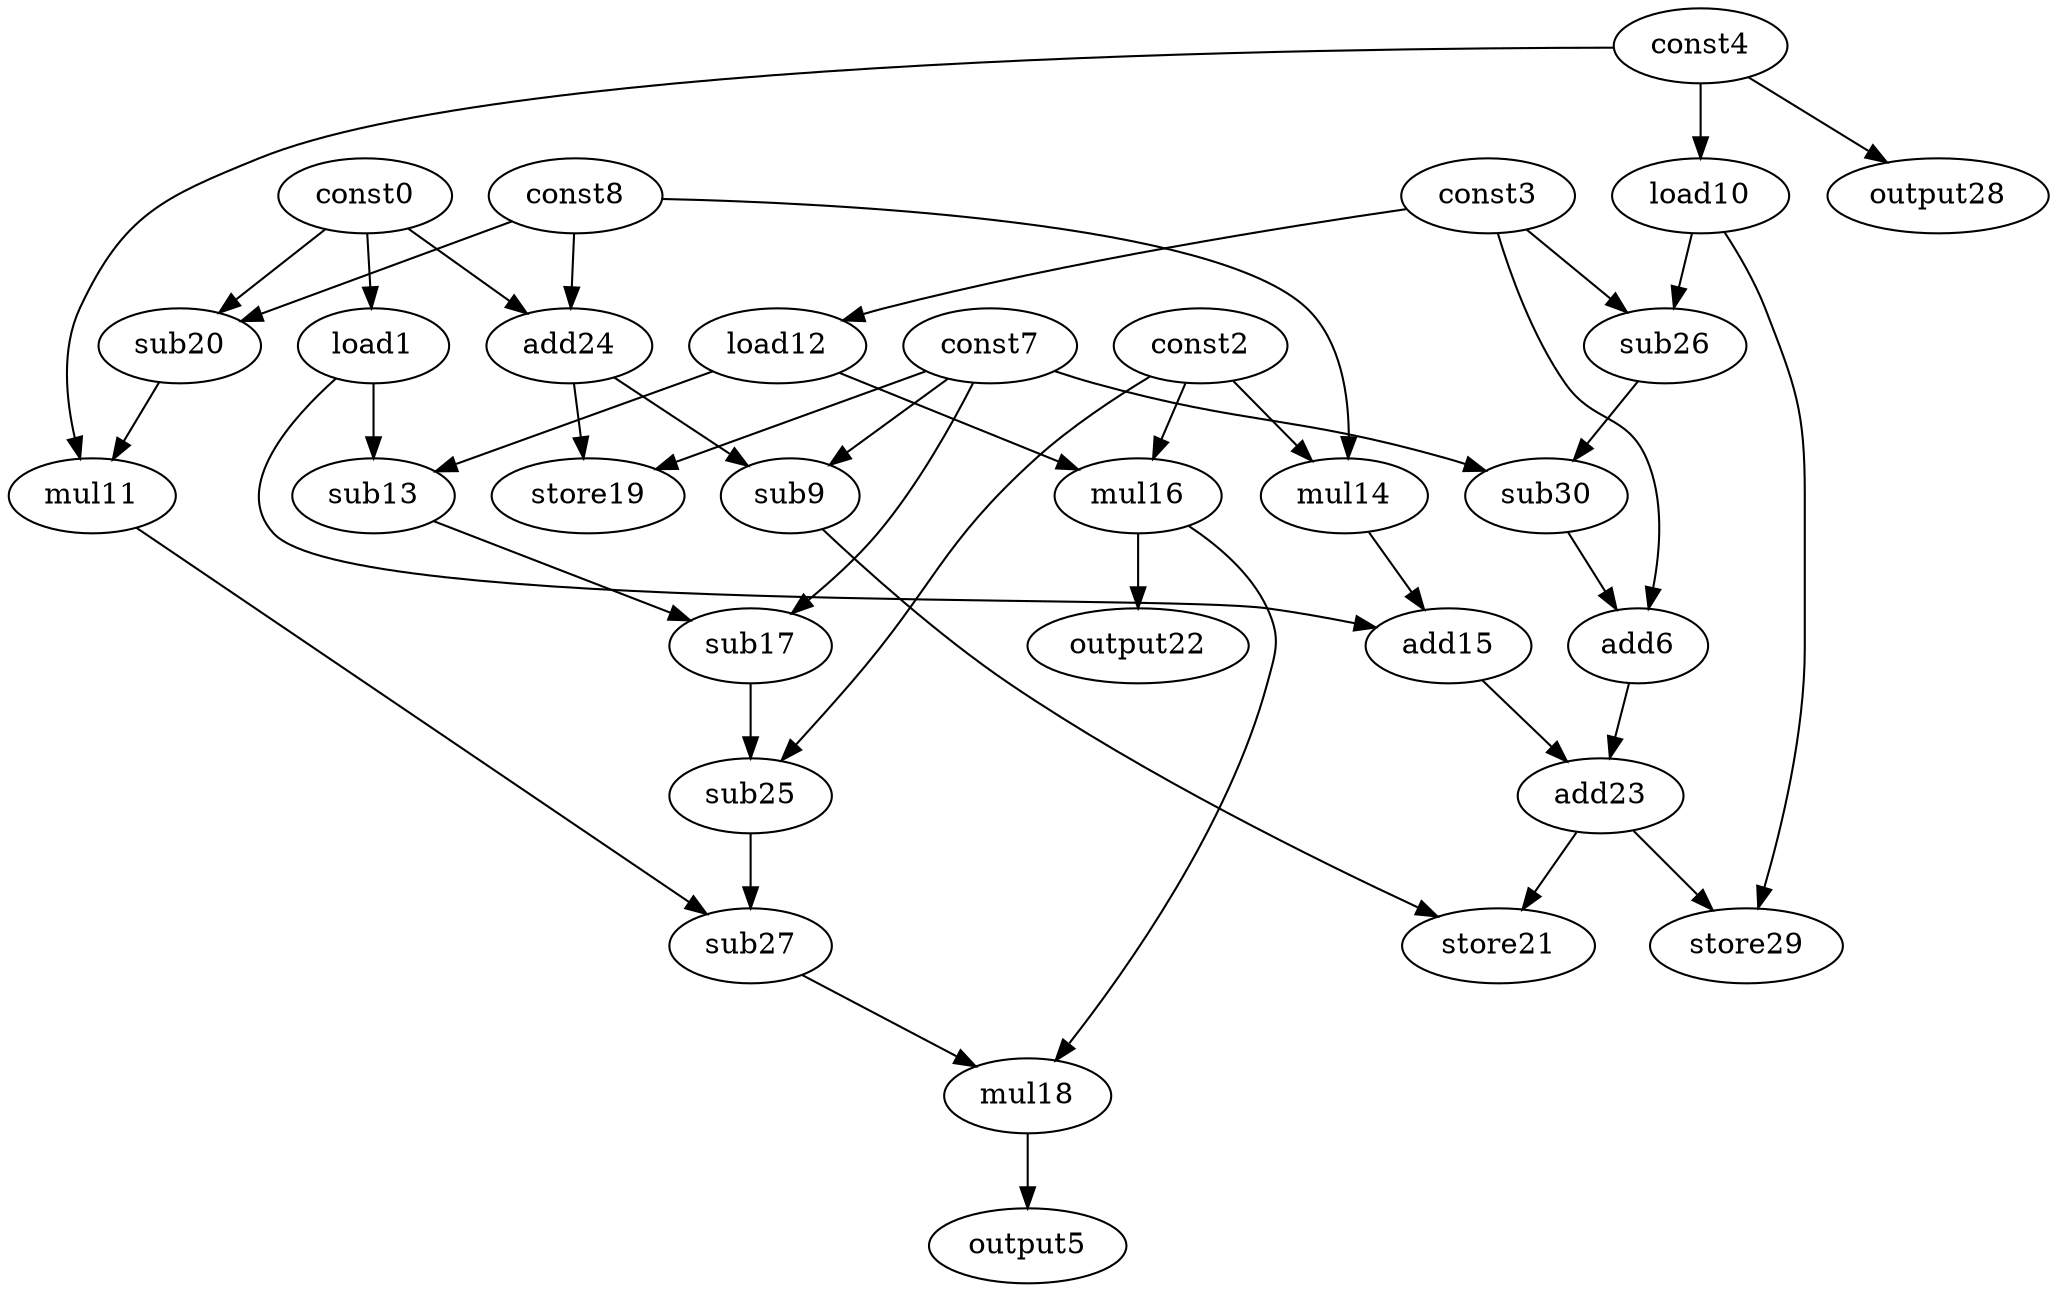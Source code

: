 digraph G { 
const0[opcode=const]; 
load1[opcode=load]; 
const2[opcode=const]; 
const3[opcode=const]; 
const4[opcode=const]; 
output5[opcode=output]; 
add6[opcode=add]; 
const7[opcode=const]; 
const8[opcode=const]; 
sub9[opcode=sub]; 
load10[opcode=load]; 
mul11[opcode=mul]; 
load12[opcode=load]; 
sub13[opcode=sub]; 
mul14[opcode=mul]; 
add15[opcode=add]; 
mul16[opcode=mul]; 
sub17[opcode=sub]; 
mul18[opcode=mul]; 
store19[opcode=store]; 
sub20[opcode=sub]; 
store21[opcode=store]; 
output22[opcode=output]; 
add23[opcode=add]; 
add24[opcode=add]; 
sub25[opcode=sub]; 
sub26[opcode=sub]; 
sub27[opcode=sub]; 
output28[opcode=output]; 
store29[opcode=store]; 
sub30[opcode=sub]; 
const0->load1[operand=0];
const4->load10[operand=0];
const3->load12[operand=0];
const8->mul14[operand=0];
const2->mul14[operand=1];
const0->sub20[operand=0];
const8->sub20[operand=1];
const8->add24[operand=0];
const0->add24[operand=1];
const4->output28[operand=0];
add24->sub9[operand=0];
const7->sub9[operand=1];
const4->mul11[operand=0];
sub20->mul11[operand=1];
load1->sub13[operand=0];
load12->sub13[operand=1];
load1->add15[operand=0];
mul14->add15[operand=1];
const2->mul16[operand=0];
load12->mul16[operand=1];
add24->store19[operand=0];
const7->store19[operand=1];
load10->sub26[operand=0];
const3->sub26[operand=1];
sub13->sub17[operand=0];
const7->sub17[operand=1];
mul16->output22[operand=0];
sub26->sub30[operand=0];
const7->sub30[operand=1];
const3->add6[operand=0];
sub30->add6[operand=1];
sub17->sub25[operand=0];
const2->sub25[operand=1];
add6->add23[operand=0];
add15->add23[operand=1];
sub25->sub27[operand=0];
mul11->sub27[operand=1];
mul16->mul18[operand=0];
sub27->mul18[operand=1];
sub9->store21[operand=0];
add23->store21[operand=1];
load10->store29[operand=0];
add23->store29[operand=1];
mul18->output5[operand=0];
}
